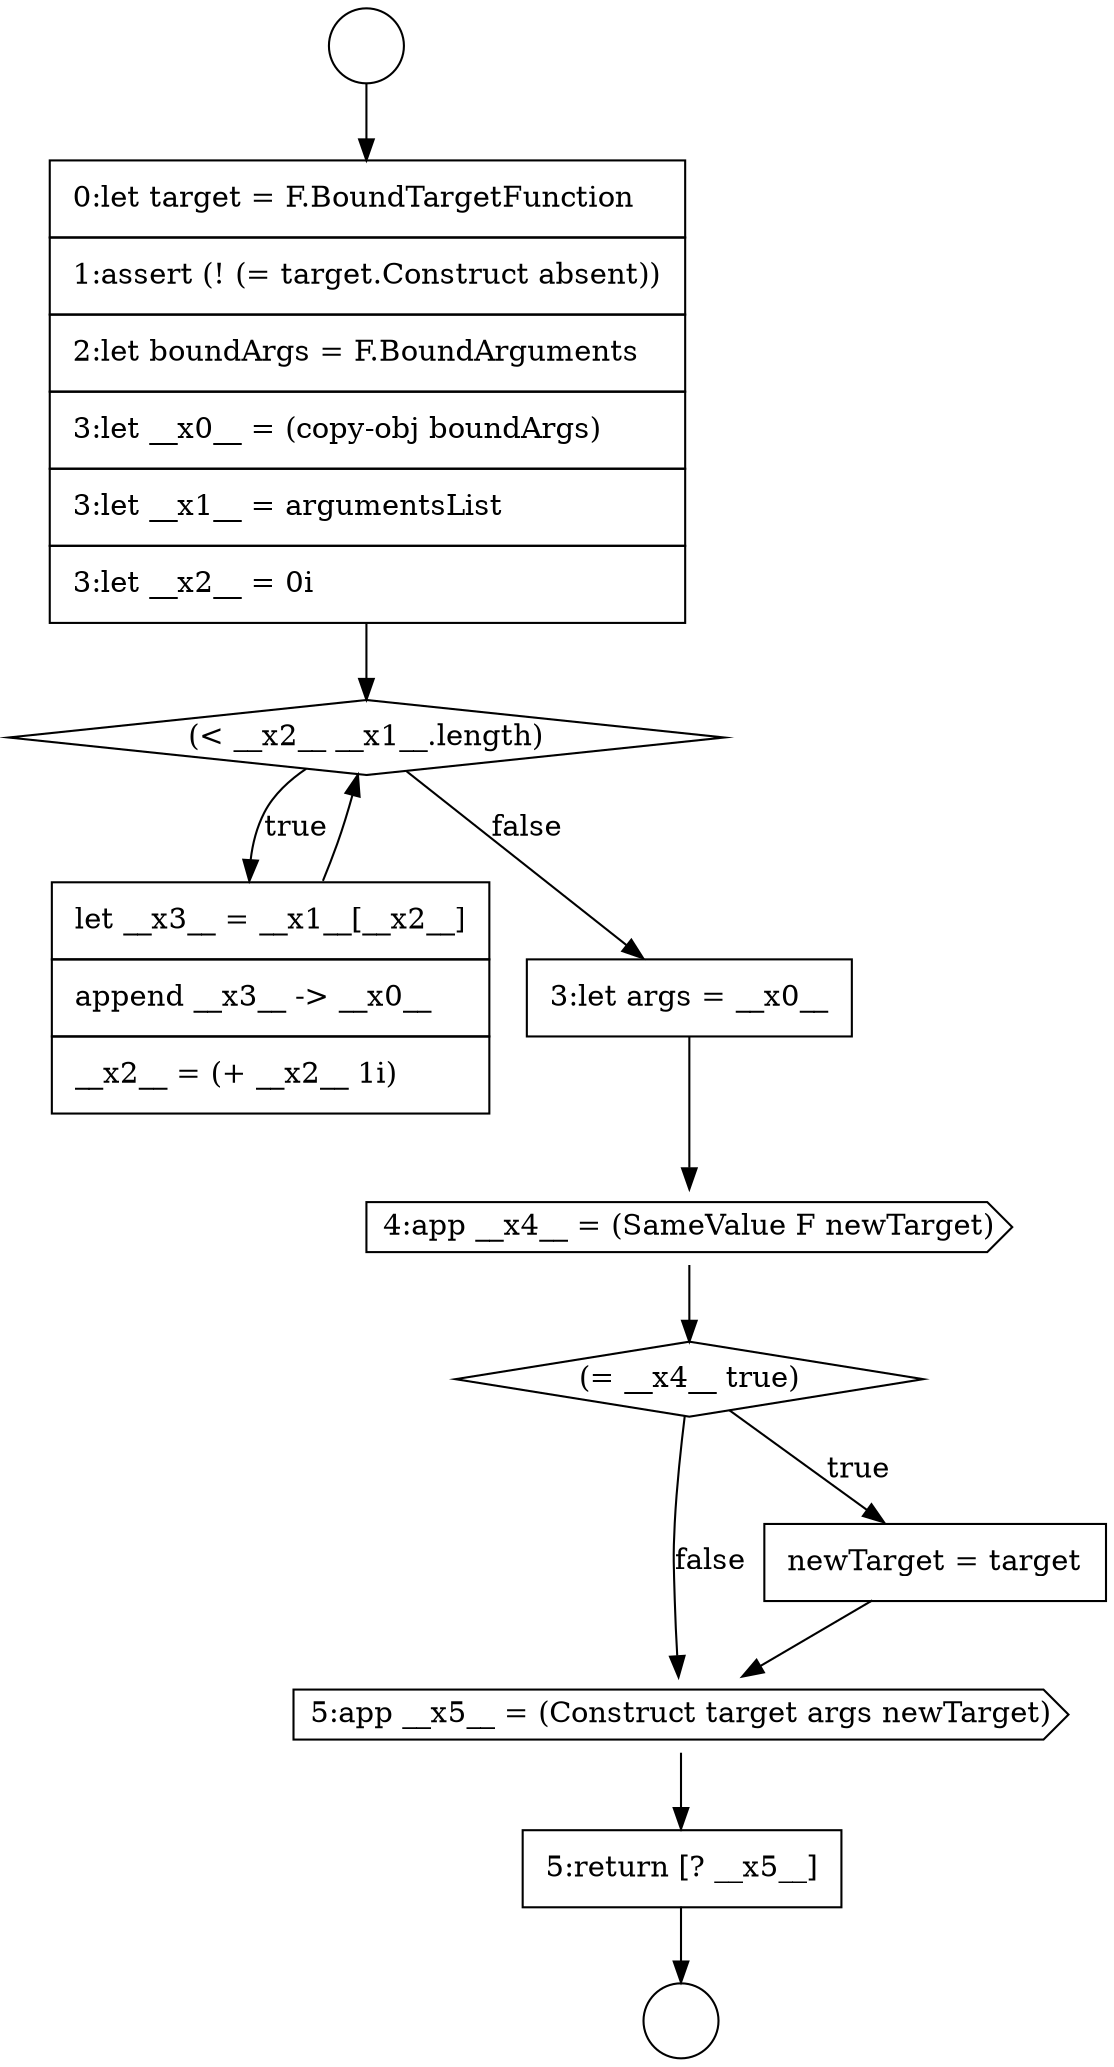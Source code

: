 digraph {
  node2109 [shape=none, margin=0, label=<<font color="black">
    <table border="0" cellborder="1" cellspacing="0" cellpadding="10">
      <tr><td align="left">5:return [? __x5__]</td></tr>
    </table>
  </font>> color="black" fillcolor="white" style=filled]
  node2105 [shape=cds, label=<<font color="black">4:app __x4__ = (SameValue F newTarget)</font>> color="black" fillcolor="white" style=filled]
  node2103 [shape=none, margin=0, label=<<font color="black">
    <table border="0" cellborder="1" cellspacing="0" cellpadding="10">
      <tr><td align="left">let __x3__ = __x1__[__x2__]</td></tr>
      <tr><td align="left">append __x3__ -&gt; __x0__</td></tr>
      <tr><td align="left">__x2__ = (+ __x2__ 1i)</td></tr>
    </table>
  </font>> color="black" fillcolor="white" style=filled]
  node2100 [shape=circle label=" " color="black" fillcolor="white" style=filled]
  node2108 [shape=cds, label=<<font color="black">5:app __x5__ = (Construct target args newTarget)</font>> color="black" fillcolor="white" style=filled]
  node2101 [shape=none, margin=0, label=<<font color="black">
    <table border="0" cellborder="1" cellspacing="0" cellpadding="10">
      <tr><td align="left">0:let target = F.BoundTargetFunction</td></tr>
      <tr><td align="left">1:assert (! (= target.Construct absent))</td></tr>
      <tr><td align="left">2:let boundArgs = F.BoundArguments</td></tr>
      <tr><td align="left">3:let __x0__ = (copy-obj boundArgs)</td></tr>
      <tr><td align="left">3:let __x1__ = argumentsList</td></tr>
      <tr><td align="left">3:let __x2__ = 0i</td></tr>
    </table>
  </font>> color="black" fillcolor="white" style=filled]
  node2107 [shape=none, margin=0, label=<<font color="black">
    <table border="0" cellborder="1" cellspacing="0" cellpadding="10">
      <tr><td align="left">newTarget = target</td></tr>
    </table>
  </font>> color="black" fillcolor="white" style=filled]
  node2102 [shape=diamond, label=<<font color="black">(&lt; __x2__ __x1__.length)</font>> color="black" fillcolor="white" style=filled]
  node2106 [shape=diamond, label=<<font color="black">(= __x4__ true)</font>> color="black" fillcolor="white" style=filled]
  node2104 [shape=none, margin=0, label=<<font color="black">
    <table border="0" cellborder="1" cellspacing="0" cellpadding="10">
      <tr><td align="left">3:let args = __x0__</td></tr>
    </table>
  </font>> color="black" fillcolor="white" style=filled]
  node2099 [shape=circle label=" " color="black" fillcolor="white" style=filled]
  node2103 -> node2102 [ color="black"]
  node2102 -> node2103 [label=<<font color="black">true</font>> color="black"]
  node2102 -> node2104 [label=<<font color="black">false</font>> color="black"]
  node2108 -> node2109 [ color="black"]
  node2107 -> node2108 [ color="black"]
  node2106 -> node2107 [label=<<font color="black">true</font>> color="black"]
  node2106 -> node2108 [label=<<font color="black">false</font>> color="black"]
  node2099 -> node2101 [ color="black"]
  node2104 -> node2105 [ color="black"]
  node2109 -> node2100 [ color="black"]
  node2105 -> node2106 [ color="black"]
  node2101 -> node2102 [ color="black"]
}
